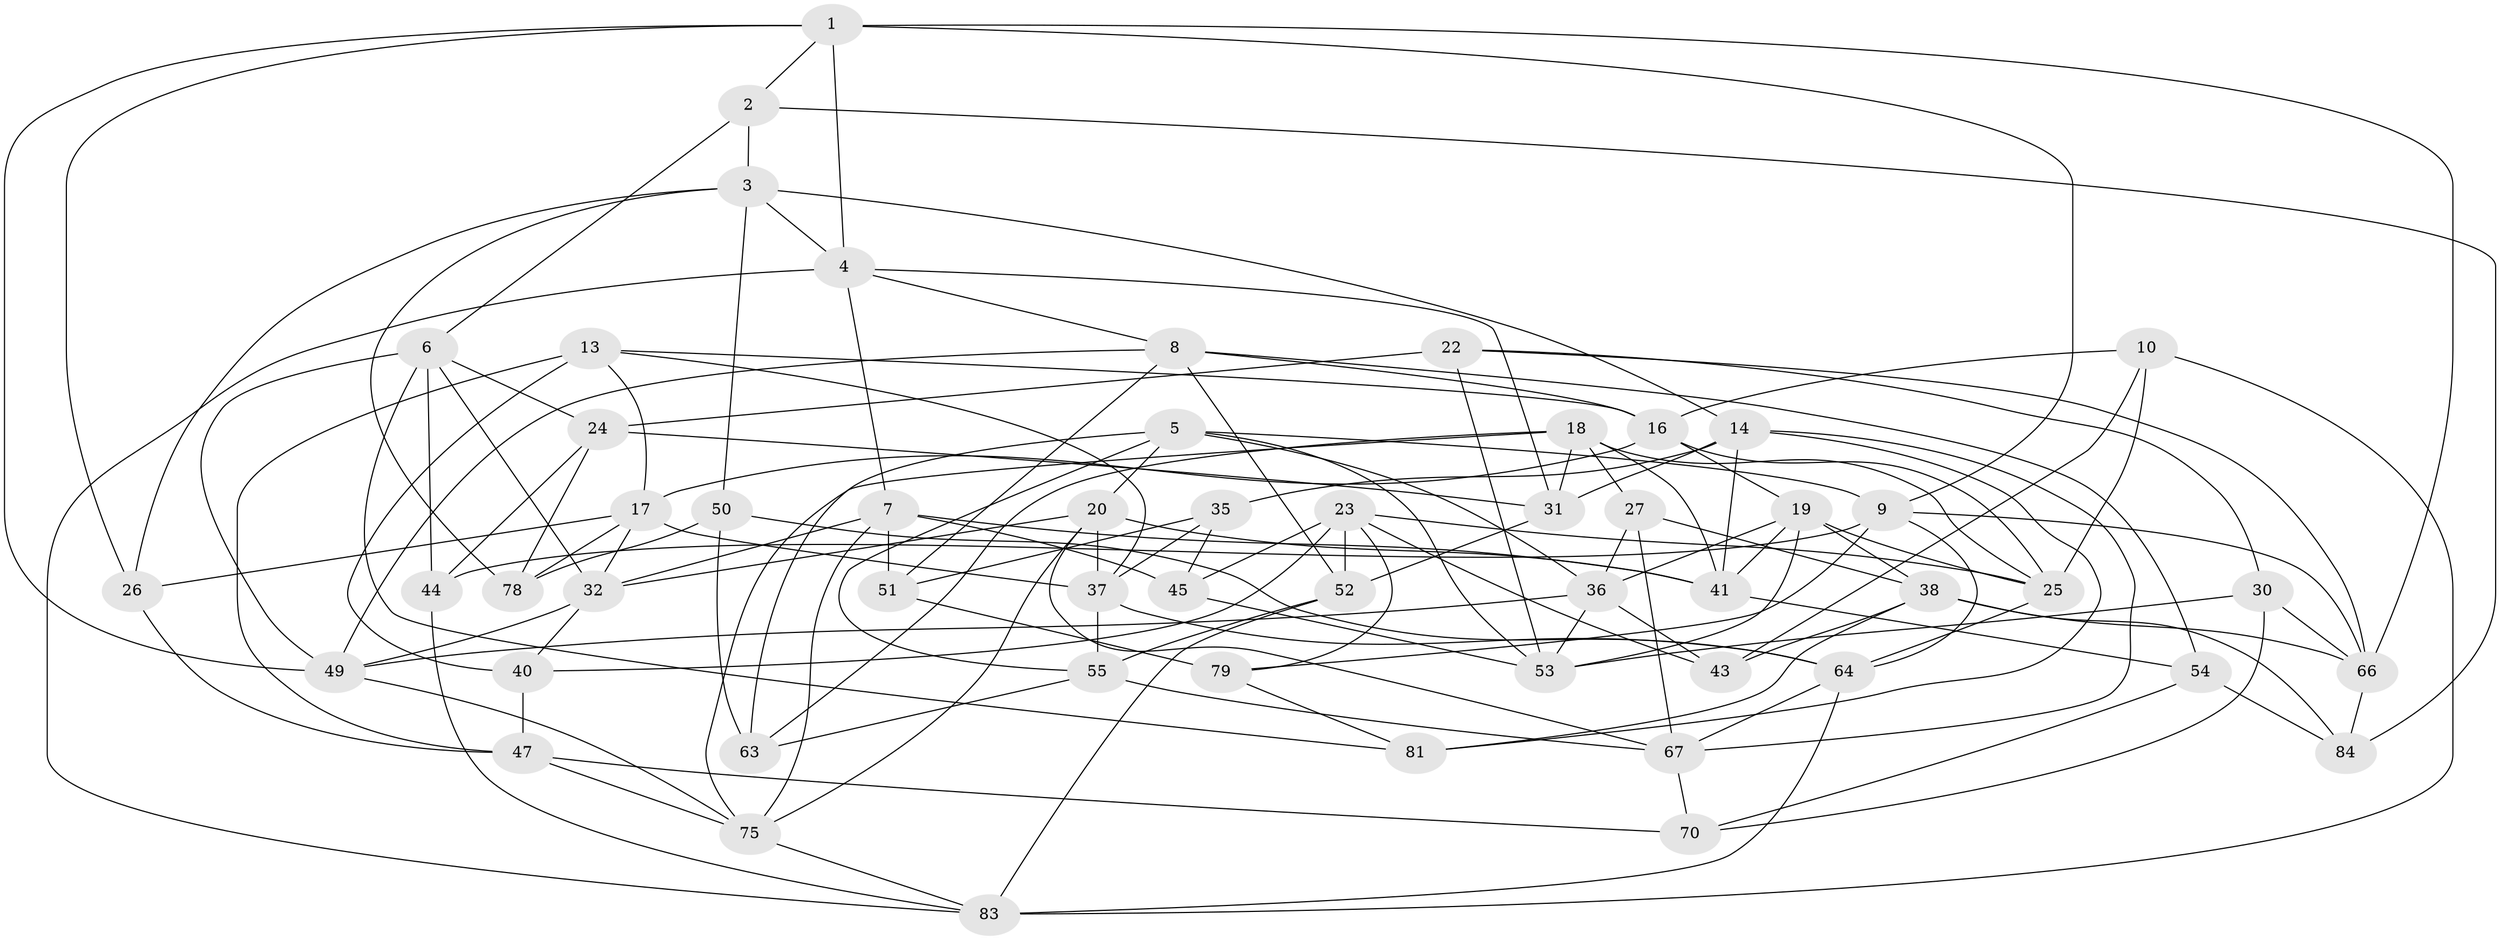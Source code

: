 // original degree distribution, {4: 1.0}
// Generated by graph-tools (version 1.1) at 2025/42/03/06/25 10:42:23]
// undirected, 54 vertices, 139 edges
graph export_dot {
graph [start="1"]
  node [color=gray90,style=filled];
  1 [super="+28"];
  2;
  3 [super="+56"];
  4 [super="+46"];
  5 [super="+15"];
  6 [super="+11"];
  7 [super="+48"];
  8 [super="+12"];
  9 [super="+71"];
  10;
  13 [super="+59"];
  14 [super="+58"];
  16 [super="+85"];
  17 [super="+29"];
  18 [super="+76"];
  19 [super="+21"];
  20 [super="+33"];
  22;
  23 [super="+34"];
  24 [super="+60"];
  25 [super="+39"];
  26;
  27;
  30;
  31 [super="+42"];
  32 [super="+86"];
  35;
  36 [super="+80"];
  37 [super="+61"];
  38 [super="+57"];
  40;
  41 [super="+72"];
  43;
  44;
  45;
  47 [super="+62"];
  49 [super="+65"];
  50;
  51;
  52 [super="+74"];
  53 [super="+87"];
  54;
  55 [super="+68"];
  63;
  64 [super="+73"];
  66 [super="+69"];
  67 [super="+77"];
  70;
  75 [super="+82"];
  78;
  79;
  81;
  83 [super="+88"];
  84;
  1 -- 4;
  1 -- 49;
  1 -- 26;
  1 -- 2;
  1 -- 66;
  1 -- 9;
  2 -- 3;
  2 -- 84;
  2 -- 6;
  3 -- 26;
  3 -- 50;
  3 -- 4;
  3 -- 78;
  3 -- 14;
  4 -- 31;
  4 -- 8;
  4 -- 83;
  4 -- 7;
  5 -- 63;
  5 -- 9;
  5 -- 36;
  5 -- 55;
  5 -- 53;
  5 -- 20;
  6 -- 81;
  6 -- 32;
  6 -- 24;
  6 -- 44;
  6 -- 49;
  7 -- 45;
  7 -- 75;
  7 -- 32;
  7 -- 41;
  7 -- 51;
  8 -- 49;
  8 -- 51;
  8 -- 16;
  8 -- 54;
  8 -- 52;
  9 -- 66;
  9 -- 44;
  9 -- 79;
  9 -- 64;
  10 -- 16;
  10 -- 43;
  10 -- 25;
  10 -- 83;
  13 -- 40;
  13 -- 16;
  13 -- 17;
  13 -- 47 [weight=2];
  13 -- 37;
  14 -- 31;
  14 -- 67;
  14 -- 81;
  14 -- 35;
  14 -- 41;
  16 -- 25;
  16 -- 19;
  16 -- 17;
  17 -- 78;
  17 -- 26;
  17 -- 32;
  17 -- 37;
  18 -- 63;
  18 -- 41;
  18 -- 75;
  18 -- 25;
  18 -- 27;
  18 -- 31;
  19 -- 41;
  19 -- 36;
  19 -- 25;
  19 -- 53;
  19 -- 38;
  20 -- 41;
  20 -- 75;
  20 -- 67;
  20 -- 32;
  20 -- 37;
  22 -- 24;
  22 -- 30;
  22 -- 66;
  22 -- 53;
  23 -- 43;
  23 -- 40;
  23 -- 45;
  23 -- 79;
  23 -- 25;
  23 -- 52;
  24 -- 78;
  24 -- 44;
  24 -- 31 [weight=2];
  25 -- 64;
  26 -- 47;
  27 -- 36;
  27 -- 67;
  27 -- 38;
  30 -- 70;
  30 -- 66;
  30 -- 53;
  31 -- 52;
  32 -- 40;
  32 -- 49;
  35 -- 45;
  35 -- 37;
  35 -- 51;
  36 -- 43;
  36 -- 53;
  36 -- 49;
  37 -- 55;
  37 -- 64;
  38 -- 43;
  38 -- 81;
  38 -- 66;
  38 -- 84;
  40 -- 47;
  41 -- 54;
  44 -- 83;
  45 -- 53;
  47 -- 75;
  47 -- 70;
  49 -- 75;
  50 -- 63;
  50 -- 78;
  50 -- 64;
  51 -- 79;
  52 -- 83;
  52 -- 55 [weight=2];
  54 -- 84;
  54 -- 70;
  55 -- 63;
  55 -- 67;
  64 -- 67;
  64 -- 83;
  66 -- 84;
  67 -- 70;
  75 -- 83;
  79 -- 81;
}
